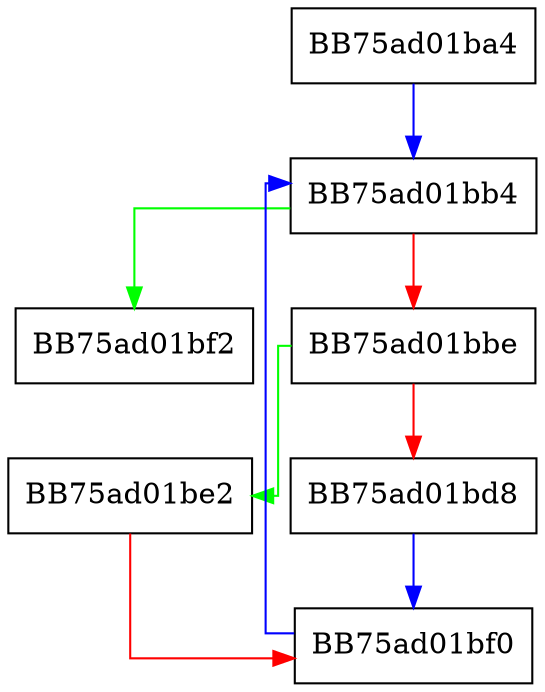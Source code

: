 digraph GetDetections {
  node [shape="box"];
  graph [splines=ortho];
  BB75ad01ba4 -> BB75ad01bb4 [color="blue"];
  BB75ad01bb4 -> BB75ad01bf2 [color="green"];
  BB75ad01bb4 -> BB75ad01bbe [color="red"];
  BB75ad01bbe -> BB75ad01be2 [color="green"];
  BB75ad01bbe -> BB75ad01bd8 [color="red"];
  BB75ad01bd8 -> BB75ad01bf0 [color="blue"];
  BB75ad01be2 -> BB75ad01bf0 [color="red"];
  BB75ad01bf0 -> BB75ad01bb4 [color="blue"];
}